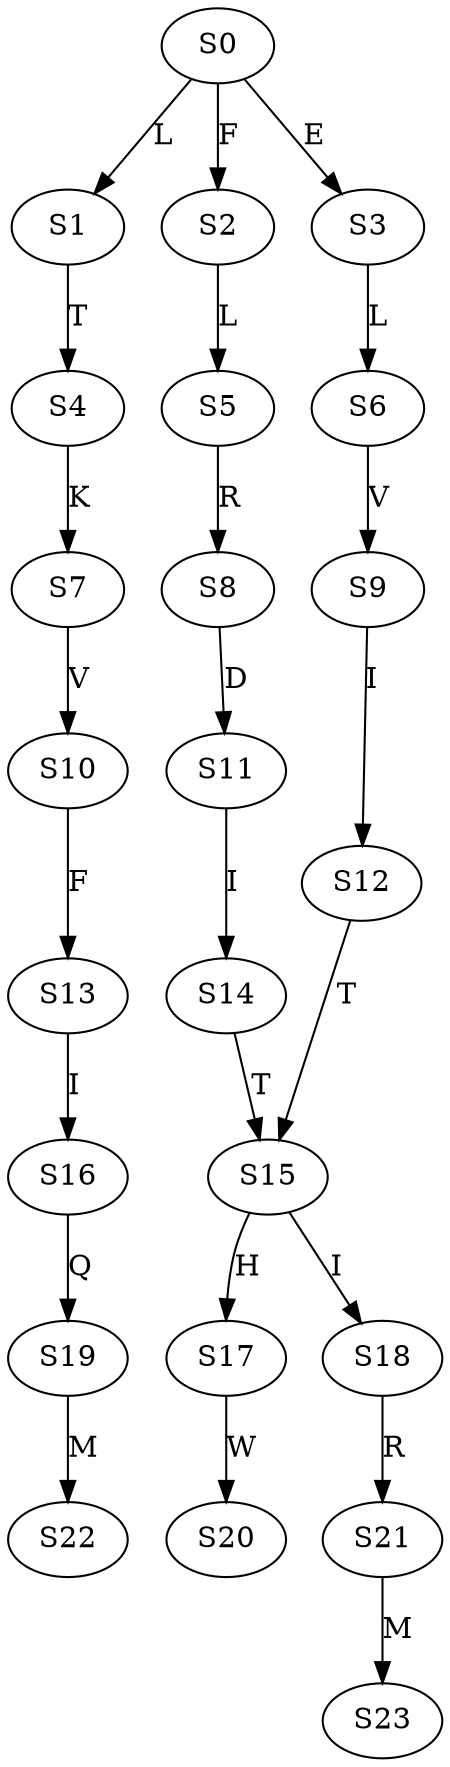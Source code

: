 strict digraph  {
	S0 -> S1 [ label = L ];
	S0 -> S2 [ label = F ];
	S0 -> S3 [ label = E ];
	S1 -> S4 [ label = T ];
	S2 -> S5 [ label = L ];
	S3 -> S6 [ label = L ];
	S4 -> S7 [ label = K ];
	S5 -> S8 [ label = R ];
	S6 -> S9 [ label = V ];
	S7 -> S10 [ label = V ];
	S8 -> S11 [ label = D ];
	S9 -> S12 [ label = I ];
	S10 -> S13 [ label = F ];
	S11 -> S14 [ label = I ];
	S12 -> S15 [ label = T ];
	S13 -> S16 [ label = I ];
	S14 -> S15 [ label = T ];
	S15 -> S17 [ label = H ];
	S15 -> S18 [ label = I ];
	S16 -> S19 [ label = Q ];
	S17 -> S20 [ label = W ];
	S18 -> S21 [ label = R ];
	S19 -> S22 [ label = M ];
	S21 -> S23 [ label = M ];
}
